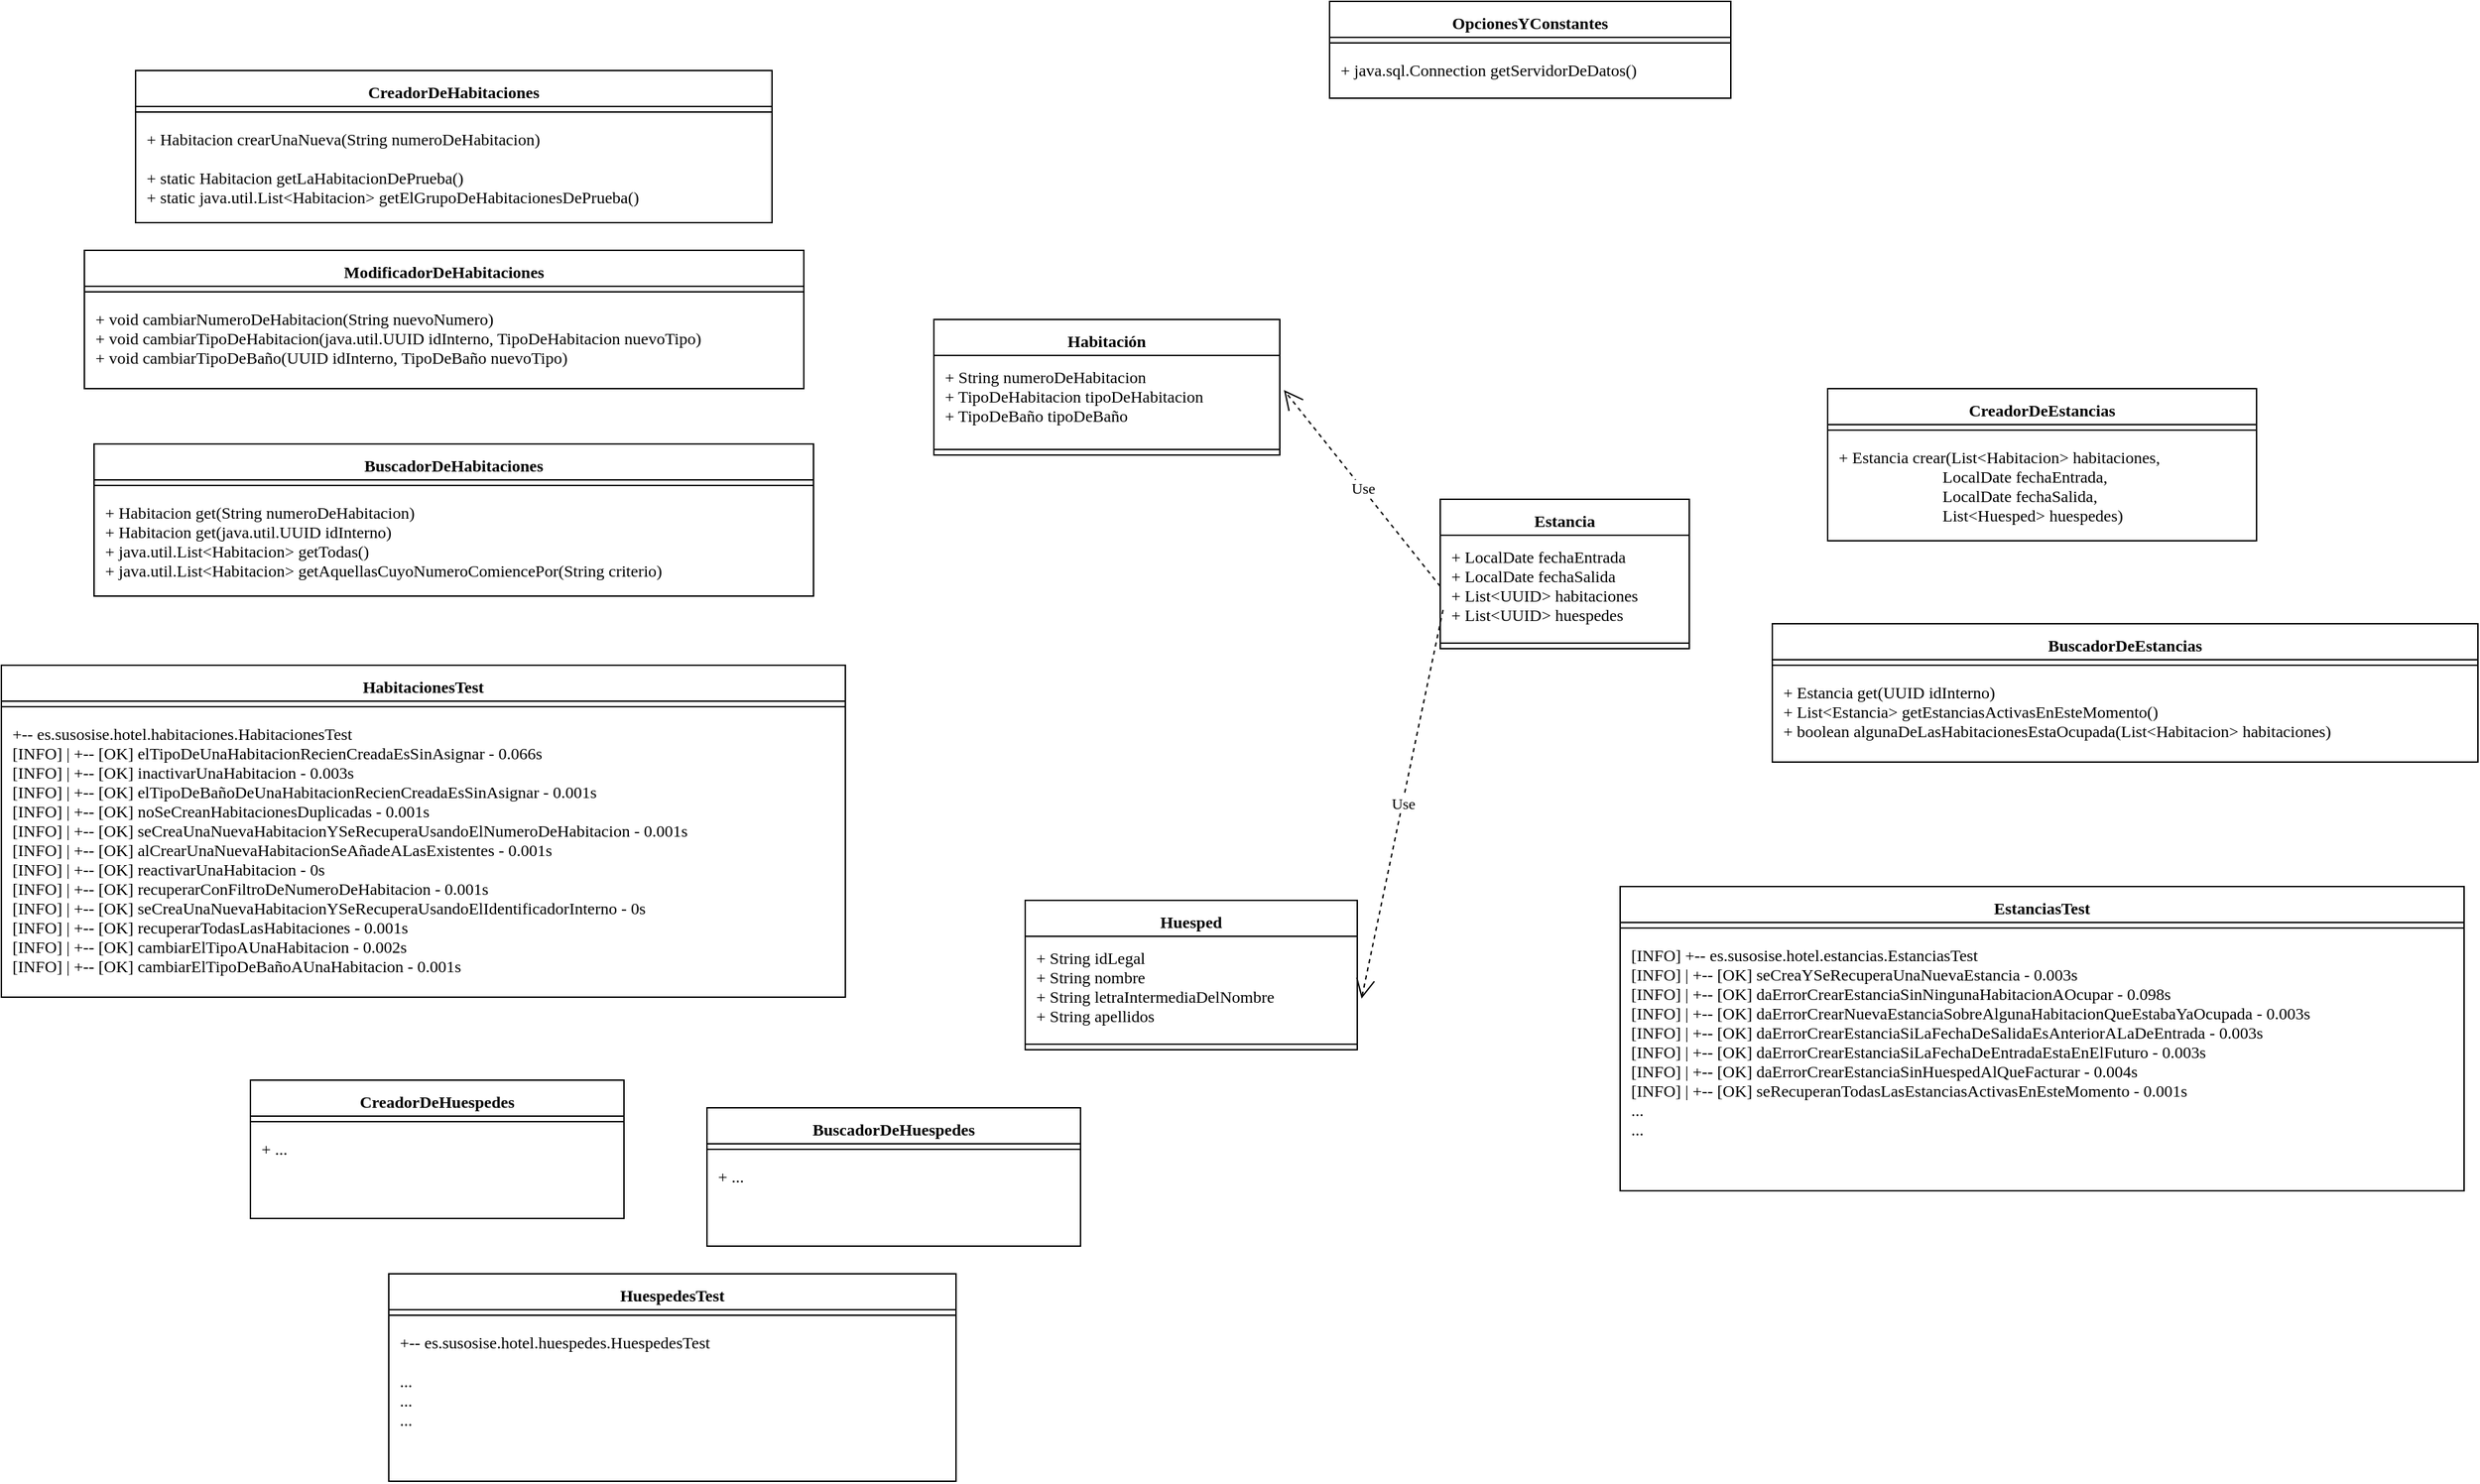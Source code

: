 <mxfile version="17.4.2" type="device"><diagram id="C5RBs43oDa-KdzZeNtuy" name="Page-1"><mxGraphModel dx="2169" dy="827" grid="1" gridSize="10" guides="1" tooltips="1" connect="1" arrows="1" fold="1" page="1" pageScale="1" pageWidth="827" pageHeight="1169" math="0" shadow="0"><root><mxCell id="WIyWlLk6GJQsqaUBKTNV-0"/><mxCell id="WIyWlLk6GJQsqaUBKTNV-1" parent="WIyWlLk6GJQsqaUBKTNV-0"/><mxCell id="FcjJvpSDxvCTK--CoJ5v-0" value="OpcionesYConstantes" style="swimlane;fontStyle=1;align=center;verticalAlign=top;childLayout=stackLayout;horizontal=1;startSize=26;horizontalStack=0;resizeParent=1;resizeParentMax=0;resizeLast=0;collapsible=1;marginBottom=0;fontFamily=Verdana;spacing=4;" parent="WIyWlLk6GJQsqaUBKTNV-1" vertex="1"><mxGeometry x="450" y="60" width="290" height="70" as="geometry"><mxRectangle x="90" y="585" width="160" height="26" as="alternateBounds"/></mxGeometry></mxCell><mxCell id="FcjJvpSDxvCTK--CoJ5v-2" value="" style="line;strokeWidth=1;fillColor=none;align=left;verticalAlign=middle;spacingTop=-1;spacingLeft=3;spacingRight=3;rotatable=0;labelPosition=right;points=[];portConstraint=eastwest;fontFamily=Verdana;spacing=4;" parent="FcjJvpSDxvCTK--CoJ5v-0" vertex="1"><mxGeometry y="26" width="290" height="8" as="geometry"/></mxCell><mxCell id="FcjJvpSDxvCTK--CoJ5v-3" value="+ java.sql.Connection getServidorDeDatos()" style="text;strokeColor=none;fillColor=none;align=left;verticalAlign=top;spacingLeft=4;spacingRight=4;overflow=hidden;rotatable=0;points=[[0,0.5],[1,0.5]];portConstraint=eastwest;fontFamily=Verdana;spacing=4;" parent="FcjJvpSDxvCTK--CoJ5v-0" vertex="1"><mxGeometry y="34" width="290" height="36" as="geometry"/></mxCell><mxCell id="FcjJvpSDxvCTK--CoJ5v-5" value="Estancia" style="swimlane;fontStyle=1;align=center;verticalAlign=top;childLayout=stackLayout;horizontal=1;startSize=26;horizontalStack=0;resizeParent=1;resizeParentMax=0;resizeLast=0;collapsible=1;marginBottom=0;fontFamily=Verdana;spacing=4;" parent="WIyWlLk6GJQsqaUBKTNV-1" vertex="1"><mxGeometry x="530" y="420" width="180" height="108" as="geometry"/></mxCell><mxCell id="FcjJvpSDxvCTK--CoJ5v-6" value="+ LocalDate fechaEntrada&#10;+ LocalDate fechaSalida&#10;+ List&lt;UUID&gt; habitaciones&#10;+ List&lt;UUID&gt; huespedes" style="text;strokeColor=none;fillColor=none;align=left;verticalAlign=top;spacingLeft=4;spacingRight=4;overflow=hidden;rotatable=0;points=[[0,0.5],[1,0.5]];portConstraint=eastwest;fontFamily=Verdana;spacing=4;" parent="FcjJvpSDxvCTK--CoJ5v-5" vertex="1"><mxGeometry y="26" width="180" height="74" as="geometry"/></mxCell><mxCell id="FcjJvpSDxvCTK--CoJ5v-7" value="" style="line;strokeWidth=1;fillColor=none;align=left;verticalAlign=middle;spacingTop=-1;spacingLeft=3;spacingRight=3;rotatable=0;labelPosition=right;points=[];portConstraint=eastwest;fontFamily=Verdana;spacing=4;" parent="FcjJvpSDxvCTK--CoJ5v-5" vertex="1"><mxGeometry y="100" width="180" height="8" as="geometry"/></mxCell><mxCell id="FcjJvpSDxvCTK--CoJ5v-9" value="CreadorDeEstancias" style="swimlane;fontStyle=1;align=center;verticalAlign=top;childLayout=stackLayout;horizontal=1;startSize=26;horizontalStack=0;resizeParent=1;resizeParentMax=0;resizeLast=0;collapsible=1;marginBottom=0;fontFamily=Verdana;spacing=4;" parent="WIyWlLk6GJQsqaUBKTNV-1" vertex="1"><mxGeometry x="810" y="340" width="310" height="110" as="geometry"><mxRectangle x="90" y="585" width="160" height="26" as="alternateBounds"/></mxGeometry></mxCell><mxCell id="FcjJvpSDxvCTK--CoJ5v-10" value="" style="line;strokeWidth=1;fillColor=none;align=left;verticalAlign=middle;spacingTop=-1;spacingLeft=3;spacingRight=3;rotatable=0;labelPosition=right;points=[];portConstraint=eastwest;fontFamily=Verdana;spacing=4;" parent="FcjJvpSDxvCTK--CoJ5v-9" vertex="1"><mxGeometry y="26" width="310" height="8" as="geometry"/></mxCell><mxCell id="FcjJvpSDxvCTK--CoJ5v-11" value="+ Estancia crear(List&lt;Habitacion&gt; habitaciones, &#10;                         LocalDate fechaEntrada, &#10;                         LocalDate fechaSalida, &#10;                         List&lt;Huesped&gt; huespedes)" style="text;strokeColor=none;fillColor=none;align=left;verticalAlign=top;spacingLeft=4;spacingRight=4;overflow=hidden;rotatable=0;points=[[0,0.5],[1,0.5]];portConstraint=eastwest;fontFamily=Verdana;spacing=4;" parent="FcjJvpSDxvCTK--CoJ5v-9" vertex="1"><mxGeometry y="34" width="310" height="76" as="geometry"/></mxCell><mxCell id="FcjJvpSDxvCTK--CoJ5v-12" value="BuscadorDeEstancias" style="swimlane;fontStyle=1;align=center;verticalAlign=top;childLayout=stackLayout;horizontal=1;startSize=26;horizontalStack=0;resizeParent=1;resizeParentMax=0;resizeLast=0;collapsible=1;marginBottom=0;fontFamily=Verdana;spacing=4;" parent="WIyWlLk6GJQsqaUBKTNV-1" vertex="1"><mxGeometry x="770" y="510" width="510" height="100" as="geometry"><mxRectangle x="90" y="585" width="160" height="26" as="alternateBounds"/></mxGeometry></mxCell><mxCell id="FcjJvpSDxvCTK--CoJ5v-13" value="" style="line;strokeWidth=1;fillColor=none;align=left;verticalAlign=middle;spacingTop=-1;spacingLeft=3;spacingRight=3;rotatable=0;labelPosition=right;points=[];portConstraint=eastwest;fontFamily=Verdana;spacing=4;" parent="FcjJvpSDxvCTK--CoJ5v-12" vertex="1"><mxGeometry y="26" width="510" height="8" as="geometry"/></mxCell><mxCell id="FcjJvpSDxvCTK--CoJ5v-14" value="+ Estancia get(UUID idInterno)&#10;+ List&lt;Estancia&gt; getEstanciasActivasEnEsteMomento()&#10;+ boolean algunaDeLasHabitacionesEstaOcupada(List&lt;Habitacion&gt; habitaciones)&#10;&#10;" style="text;strokeColor=none;fillColor=none;align=left;verticalAlign=top;spacingLeft=4;spacingRight=4;overflow=hidden;rotatable=0;points=[[0,0.5],[1,0.5]];portConstraint=eastwest;fontFamily=Verdana;spacing=4;" parent="FcjJvpSDxvCTK--CoJ5v-12" vertex="1"><mxGeometry y="34" width="510" height="66" as="geometry"/></mxCell><mxCell id="FcjJvpSDxvCTK--CoJ5v-15" value="Habitación" style="swimlane;fontStyle=1;align=center;verticalAlign=top;childLayout=stackLayout;horizontal=1;startSize=26;horizontalStack=0;resizeParent=1;resizeParentMax=0;resizeLast=0;collapsible=1;marginBottom=0;fontFamily=Verdana;spacing=4;" parent="WIyWlLk6GJQsqaUBKTNV-1" vertex="1"><mxGeometry x="164" y="290" width="250" height="98" as="geometry"/></mxCell><mxCell id="FcjJvpSDxvCTK--CoJ5v-16" value="+ String numeroDeHabitacion&#10;+ TipoDeHabitacion tipoDeHabitacion&#10;+ TipoDeBaño tipoDeBaño&#10;&#10;" style="text;strokeColor=none;fillColor=none;align=left;verticalAlign=top;spacingLeft=4;spacingRight=4;overflow=hidden;rotatable=0;points=[[0,0.5],[1,0.5]];portConstraint=eastwest;fontFamily=Verdana;spacing=4;" parent="FcjJvpSDxvCTK--CoJ5v-15" vertex="1"><mxGeometry y="26" width="250" height="64" as="geometry"/></mxCell><mxCell id="FcjJvpSDxvCTK--CoJ5v-17" value="" style="line;strokeWidth=1;fillColor=none;align=left;verticalAlign=middle;spacingTop=-1;spacingLeft=3;spacingRight=3;rotatable=0;labelPosition=right;points=[];portConstraint=eastwest;fontFamily=Verdana;spacing=4;" parent="FcjJvpSDxvCTK--CoJ5v-15" vertex="1"><mxGeometry y="90" width="250" height="8" as="geometry"/></mxCell><mxCell id="FcjJvpSDxvCTK--CoJ5v-18" value="CreadorDeHabitaciones" style="swimlane;fontStyle=1;align=center;verticalAlign=top;childLayout=stackLayout;horizontal=1;startSize=26;horizontalStack=0;resizeParent=1;resizeParentMax=0;resizeLast=0;collapsible=1;marginBottom=0;fontFamily=Verdana;spacing=4;" parent="WIyWlLk6GJQsqaUBKTNV-1" vertex="1"><mxGeometry x="-413" y="110" width="460" height="110" as="geometry"><mxRectangle x="90" y="585" width="160" height="26" as="alternateBounds"/></mxGeometry></mxCell><mxCell id="FcjJvpSDxvCTK--CoJ5v-19" value="" style="line;strokeWidth=1;fillColor=none;align=left;verticalAlign=middle;spacingTop=-1;spacingLeft=3;spacingRight=3;rotatable=0;labelPosition=right;points=[];portConstraint=eastwest;fontFamily=Verdana;spacing=4;" parent="FcjJvpSDxvCTK--CoJ5v-18" vertex="1"><mxGeometry y="26" width="460" height="8" as="geometry"/></mxCell><mxCell id="FcjJvpSDxvCTK--CoJ5v-20" value="+ Habitacion crearUnaNueva(String numeroDeHabitacion)&#10;&#10;+ static Habitacion getLaHabitacionDePrueba()&#10;+ static java.util.List&lt;Habitacion&gt; getElGrupoDeHabitacionesDePrueba()" style="text;strokeColor=none;fillColor=none;align=left;verticalAlign=top;spacingLeft=4;spacingRight=4;overflow=hidden;rotatable=0;points=[[0,0.5],[1,0.5]];portConstraint=eastwest;fontFamily=Verdana;spacing=4;" parent="FcjJvpSDxvCTK--CoJ5v-18" vertex="1"><mxGeometry y="34" width="460" height="76" as="geometry"/></mxCell><mxCell id="FcjJvpSDxvCTK--CoJ5v-21" value="BuscadorDeHabitaciones" style="swimlane;fontStyle=1;align=center;verticalAlign=top;childLayout=stackLayout;horizontal=1;startSize=26;horizontalStack=0;resizeParent=1;resizeParentMax=0;resizeLast=0;collapsible=1;marginBottom=0;fontFamily=Verdana;spacing=4;" parent="WIyWlLk6GJQsqaUBKTNV-1" vertex="1"><mxGeometry x="-443" y="380" width="520" height="110" as="geometry"><mxRectangle x="90" y="585" width="160" height="26" as="alternateBounds"/></mxGeometry></mxCell><mxCell id="FcjJvpSDxvCTK--CoJ5v-22" value="" style="line;strokeWidth=1;fillColor=none;align=left;verticalAlign=middle;spacingTop=-1;spacingLeft=3;spacingRight=3;rotatable=0;labelPosition=right;points=[];portConstraint=eastwest;fontFamily=Verdana;spacing=4;" parent="FcjJvpSDxvCTK--CoJ5v-21" vertex="1"><mxGeometry y="26" width="520" height="8" as="geometry"/></mxCell><mxCell id="FcjJvpSDxvCTK--CoJ5v-23" value="+ Habitacion get(String numeroDeHabitacion)&#10;+ Habitacion get(java.util.UUID idInterno)&#10;+ java.util.List&lt;Habitacion&gt; getTodas()&#10;+ java.util.List&lt;Habitacion&gt; getAquellasCuyoNumeroComiencePor(String criterio)&#10;&#10;" style="text;strokeColor=none;fillColor=none;align=left;verticalAlign=top;spacingLeft=4;spacingRight=4;overflow=hidden;rotatable=0;points=[[0,0.5],[1,0.5]];portConstraint=eastwest;fontFamily=Verdana;spacing=4;" parent="FcjJvpSDxvCTK--CoJ5v-21" vertex="1"><mxGeometry y="34" width="520" height="76" as="geometry"/></mxCell><mxCell id="FcjJvpSDxvCTK--CoJ5v-24" value="ModificadorDeHabitaciones" style="swimlane;fontStyle=1;align=center;verticalAlign=top;childLayout=stackLayout;horizontal=1;startSize=26;horizontalStack=0;resizeParent=1;resizeParentMax=0;resizeLast=0;collapsible=1;marginBottom=0;fontFamily=Verdana;spacing=4;" parent="WIyWlLk6GJQsqaUBKTNV-1" vertex="1"><mxGeometry x="-450" y="240" width="520" height="100" as="geometry"><mxRectangle x="90" y="585" width="160" height="26" as="alternateBounds"/></mxGeometry></mxCell><mxCell id="FcjJvpSDxvCTK--CoJ5v-25" value="" style="line;strokeWidth=1;fillColor=none;align=left;verticalAlign=middle;spacingTop=-1;spacingLeft=3;spacingRight=3;rotatable=0;labelPosition=right;points=[];portConstraint=eastwest;fontFamily=Verdana;spacing=4;" parent="FcjJvpSDxvCTK--CoJ5v-24" vertex="1"><mxGeometry y="26" width="520" height="8" as="geometry"/></mxCell><mxCell id="FcjJvpSDxvCTK--CoJ5v-26" value="+ void cambiarNumeroDeHabitacion(String nuevoNumero)&#10;+ void cambiarTipoDeHabitacion(java.util.UUID idInterno, TipoDeHabitacion nuevoTipo)&#10;+ void cambiarTipoDeBaño(UUID idInterno, TipoDeBaño nuevoTipo)" style="text;strokeColor=none;fillColor=none;align=left;verticalAlign=top;spacingLeft=4;spacingRight=4;overflow=hidden;rotatable=0;points=[[0,0.5],[1,0.5]];portConstraint=eastwest;fontFamily=Verdana;spacingBottom=0;spacing=4;" parent="FcjJvpSDxvCTK--CoJ5v-24" vertex="1"><mxGeometry y="34" width="520" height="66" as="geometry"/></mxCell><mxCell id="FcjJvpSDxvCTK--CoJ5v-27" value="Huesped" style="swimlane;fontStyle=1;align=center;verticalAlign=top;childLayout=stackLayout;horizontal=1;startSize=26;horizontalStack=0;resizeParent=1;resizeParentMax=0;resizeLast=0;collapsible=1;marginBottom=0;fontFamily=Verdana;spacing=4;spacingBottom=0;" parent="WIyWlLk6GJQsqaUBKTNV-1" vertex="1"><mxGeometry x="230" y="710" width="240" height="108" as="geometry"/></mxCell><mxCell id="FcjJvpSDxvCTK--CoJ5v-28" value="+ String idLegal&#10;+ String nombre&#10;+ String letraIntermediaDelNombre&#10;+ String apellidos" style="text;strokeColor=none;fillColor=none;align=left;verticalAlign=top;spacingLeft=4;spacingRight=4;overflow=hidden;rotatable=0;points=[[0,0.5],[1,0.5]];portConstraint=eastwest;fontFamily=Verdana;spacing=4;spacingTop=0;" parent="FcjJvpSDxvCTK--CoJ5v-27" vertex="1"><mxGeometry y="26" width="240" height="74" as="geometry"/></mxCell><mxCell id="FcjJvpSDxvCTK--CoJ5v-29" value="" style="line;strokeWidth=1;fillColor=none;align=left;verticalAlign=middle;spacingTop=-1;spacingLeft=3;spacingRight=3;rotatable=0;labelPosition=right;points=[];portConstraint=eastwest;fontFamily=Verdana;spacing=4;" parent="FcjJvpSDxvCTK--CoJ5v-27" vertex="1"><mxGeometry y="100" width="240" height="8" as="geometry"/></mxCell><mxCell id="FcjJvpSDxvCTK--CoJ5v-30" value="Use" style="endArrow=open;endSize=12;dashed=1;html=1;rounded=0;fontFamily=Verdana;exitX=0.011;exitY=0.73;exitDx=0;exitDy=0;exitPerimeter=0;entryX=1.013;entryY=0.608;entryDx=0;entryDy=0;entryPerimeter=0;" parent="WIyWlLk6GJQsqaUBKTNV-1" source="FcjJvpSDxvCTK--CoJ5v-6" target="FcjJvpSDxvCTK--CoJ5v-28" edge="1"><mxGeometry width="160" relative="1" as="geometry"><mxPoint x="520" y="600" as="sourcePoint"/><mxPoint x="240" y="340" as="targetPoint"/></mxGeometry></mxCell><mxCell id="FcjJvpSDxvCTK--CoJ5v-31" value="Use" style="endArrow=open;endSize=12;dashed=1;html=1;rounded=0;fontFamily=Verdana;exitX=0;exitY=0.5;exitDx=0;exitDy=0;entryX=1.012;entryY=0.391;entryDx=0;entryDy=0;entryPerimeter=0;" parent="WIyWlLk6GJQsqaUBKTNV-1" source="FcjJvpSDxvCTK--CoJ5v-6" target="FcjJvpSDxvCTK--CoJ5v-16" edge="1"><mxGeometry width="160" relative="1" as="geometry"><mxPoint x="331.98" y="370.02" as="sourcePoint"/><mxPoint x="303.12" y="290.992" as="targetPoint"/></mxGeometry></mxCell><mxCell id="FcjJvpSDxvCTK--CoJ5v-32" value="HabitacionesTest" style="swimlane;fontStyle=1;align=center;verticalAlign=top;childLayout=stackLayout;horizontal=1;startSize=26;horizontalStack=0;resizeParent=1;resizeParentMax=0;resizeLast=0;collapsible=1;marginBottom=0;fontFamily=Verdana;spacing=4;" parent="WIyWlLk6GJQsqaUBKTNV-1" vertex="1"><mxGeometry x="-510" y="540" width="610" height="240" as="geometry"><mxRectangle x="90" y="585" width="160" height="26" as="alternateBounds"/></mxGeometry></mxCell><mxCell id="FcjJvpSDxvCTK--CoJ5v-33" value="" style="line;strokeWidth=1;fillColor=none;align=left;verticalAlign=middle;spacingTop=-1;spacingLeft=3;spacingRight=3;rotatable=0;labelPosition=right;points=[];portConstraint=eastwest;fontFamily=Verdana;spacing=4;" parent="FcjJvpSDxvCTK--CoJ5v-32" vertex="1"><mxGeometry y="26" width="610" height="8" as="geometry"/></mxCell><mxCell id="FcjJvpSDxvCTK--CoJ5v-34" value="+-- es.susosise.hotel.habitaciones.HabitacionesTest&#10;[INFO] | +-- [OK] elTipoDeUnaHabitacionRecienCreadaEsSinAsignar - 0.066s&#10;[INFO] | +-- [OK] inactivarUnaHabitacion - 0.003s&#10;[INFO] | +-- [OK] elTipoDeBañoDeUnaHabitacionRecienCreadaEsSinAsignar - 0.001s&#10;[INFO] | +-- [OK] noSeCreanHabitacionesDuplicadas - 0.001s&#10;[INFO] | +-- [OK] seCreaUnaNuevaHabitacionYSeRecuperaUsandoElNumeroDeHabitacion - 0.001s&#10;[INFO] | +-- [OK] alCrearUnaNuevaHabitacionSeAñadeALasExistentes - 0.001s&#10;[INFO] | +-- [OK] reactivarUnaHabitacion - 0s&#10;[INFO] | +-- [OK] recuperarConFiltroDeNumeroDeHabitacion - 0.001s&#10;[INFO] | +-- [OK] seCreaUnaNuevaHabitacionYSeRecuperaUsandoElIdentificadorInterno - 0s&#10;[INFO] | +-- [OK] recuperarTodasLasHabitaciones - 0.001s&#10;[INFO] | +-- [OK] cambiarElTipoAUnaHabitacion - 0.002s&#10;[INFO] | +-- [OK] cambiarElTipoDeBañoAUnaHabitacion - 0.001s&#10;" style="text;strokeColor=none;fillColor=none;align=left;verticalAlign=top;spacingLeft=4;spacingRight=4;overflow=hidden;rotatable=0;points=[[0,0.5],[1,0.5]];portConstraint=eastwest;fontFamily=Verdana;spacing=4;" parent="FcjJvpSDxvCTK--CoJ5v-32" vertex="1"><mxGeometry y="34" width="610" height="206" as="geometry"/></mxCell><mxCell id="FcjJvpSDxvCTK--CoJ5v-35" value="EstanciasTest" style="swimlane;fontStyle=1;align=center;verticalAlign=top;childLayout=stackLayout;horizontal=1;startSize=26;horizontalStack=0;resizeParent=1;resizeParentMax=0;resizeLast=0;collapsible=1;marginBottom=0;fontFamily=Verdana;spacing=4;" parent="WIyWlLk6GJQsqaUBKTNV-1" vertex="1"><mxGeometry x="660" y="700" width="610" height="220" as="geometry"><mxRectangle x="90" y="585" width="160" height="26" as="alternateBounds"/></mxGeometry></mxCell><mxCell id="FcjJvpSDxvCTK--CoJ5v-36" value="" style="line;strokeWidth=1;fillColor=none;align=left;verticalAlign=middle;spacingTop=-1;spacingLeft=3;spacingRight=3;rotatable=0;labelPosition=right;points=[];portConstraint=eastwest;fontFamily=Verdana;spacing=4;" parent="FcjJvpSDxvCTK--CoJ5v-35" vertex="1"><mxGeometry y="26" width="610" height="8" as="geometry"/></mxCell><mxCell id="FcjJvpSDxvCTK--CoJ5v-37" value="[INFO] +-- es.susosise.hotel.estancias.EstanciasTest&#10;[INFO] | +-- [OK] seCreaYSeRecuperaUnaNuevaEstancia - 0.003s&#10;[INFO] | +-- [OK] daErrorCrearEstanciaSinNingunaHabitacionAOcupar - 0.098s&#10;[INFO] | +-- [OK] daErrorCrearNuevaEstanciaSobreAlgunaHabitacionQueEstabaYaOcupada - 0.003s&#10;[INFO] | +-- [OK] daErrorCrearEstanciaSiLaFechaDeSalidaEsAnteriorALaDeEntrada - 0.003s&#10;[INFO] | +-- [OK] daErrorCrearEstanciaSiLaFechaDeEntradaEstaEnElFuturo - 0.003s&#10;[INFO] | +-- [OK] daErrorCrearEstanciaSinHuespedAlQueFacturar - 0.004s&#10;[INFO] | +-- [OK] seRecuperanTodasLasEstanciasActivasEnEsteMomento - 0.001s&#10;...&#10;..." style="text;strokeColor=none;fillColor=none;align=left;verticalAlign=top;spacingLeft=4;spacingRight=4;overflow=hidden;rotatable=0;points=[[0,0.5],[1,0.5]];portConstraint=eastwest;fontFamily=Verdana;spacing=4;" parent="FcjJvpSDxvCTK--CoJ5v-35" vertex="1"><mxGeometry y="34" width="610" height="186" as="geometry"/></mxCell><mxCell id="FcjJvpSDxvCTK--CoJ5v-38" value="HuespedesTest" style="swimlane;fontStyle=1;align=center;verticalAlign=top;childLayout=stackLayout;horizontal=1;startSize=26;horizontalStack=0;resizeParent=1;resizeParentMax=0;resizeLast=0;collapsible=1;marginBottom=0;fontFamily=Verdana;spacing=4;" parent="WIyWlLk6GJQsqaUBKTNV-1" vertex="1"><mxGeometry x="-230" y="980" width="410" height="150" as="geometry"><mxRectangle x="90" y="585" width="160" height="26" as="alternateBounds"/></mxGeometry></mxCell><mxCell id="FcjJvpSDxvCTK--CoJ5v-39" value="" style="line;strokeWidth=1;fillColor=none;align=left;verticalAlign=middle;spacingTop=-1;spacingLeft=3;spacingRight=3;rotatable=0;labelPosition=right;points=[];portConstraint=eastwest;fontFamily=Verdana;spacing=4;" parent="FcjJvpSDxvCTK--CoJ5v-38" vertex="1"><mxGeometry y="26" width="410" height="8" as="geometry"/></mxCell><mxCell id="FcjJvpSDxvCTK--CoJ5v-40" value="+-- es.susosise.hotel.huespedes.HuespedesTest&#10;&#10;...&#10;...&#10;...&#10;" style="text;strokeColor=none;fillColor=none;align=left;verticalAlign=top;spacingLeft=4;spacingRight=4;overflow=hidden;rotatable=0;points=[[0,0.5],[1,0.5]];portConstraint=eastwest;fontFamily=Verdana;spacing=4;" parent="FcjJvpSDxvCTK--CoJ5v-38" vertex="1"><mxGeometry y="34" width="410" height="116" as="geometry"/></mxCell><mxCell id="FcjJvpSDxvCTK--CoJ5v-41" value="CreadorDeHuespedes" style="swimlane;fontStyle=1;align=center;verticalAlign=top;childLayout=stackLayout;horizontal=1;startSize=26;horizontalStack=0;resizeParent=1;resizeParentMax=0;resizeLast=0;collapsible=1;marginBottom=0;fontFamily=Verdana;spacing=4;" parent="WIyWlLk6GJQsqaUBKTNV-1" vertex="1"><mxGeometry x="-330" y="840" width="270" height="100" as="geometry"><mxRectangle x="90" y="585" width="160" height="26" as="alternateBounds"/></mxGeometry></mxCell><mxCell id="FcjJvpSDxvCTK--CoJ5v-42" value="" style="line;strokeWidth=1;fillColor=none;align=left;verticalAlign=middle;spacingTop=-1;spacingLeft=3;spacingRight=3;rotatable=0;labelPosition=right;points=[];portConstraint=eastwest;fontFamily=Verdana;spacing=4;" parent="FcjJvpSDxvCTK--CoJ5v-41" vertex="1"><mxGeometry y="26" width="270" height="8" as="geometry"/></mxCell><mxCell id="FcjJvpSDxvCTK--CoJ5v-43" value="+ ..." style="text;strokeColor=none;fillColor=none;align=left;verticalAlign=top;spacingLeft=4;spacingRight=4;overflow=hidden;rotatable=0;points=[[0,0.5],[1,0.5]];portConstraint=eastwest;fontFamily=Verdana;spacing=4;" parent="FcjJvpSDxvCTK--CoJ5v-41" vertex="1"><mxGeometry y="34" width="270" height="66" as="geometry"/></mxCell><mxCell id="FcjJvpSDxvCTK--CoJ5v-45" value="BuscadorDeHuespedes" style="swimlane;fontStyle=1;align=center;verticalAlign=top;childLayout=stackLayout;horizontal=1;startSize=26;horizontalStack=0;resizeParent=1;resizeParentMax=0;resizeLast=0;collapsible=1;marginBottom=0;fontFamily=Verdana;spacing=4;" parent="WIyWlLk6GJQsqaUBKTNV-1" vertex="1"><mxGeometry y="860" width="270" height="100" as="geometry"><mxRectangle x="90" y="585" width="160" height="26" as="alternateBounds"/></mxGeometry></mxCell><mxCell id="FcjJvpSDxvCTK--CoJ5v-46" value="" style="line;strokeWidth=1;fillColor=none;align=left;verticalAlign=middle;spacingTop=-1;spacingLeft=3;spacingRight=3;rotatable=0;labelPosition=right;points=[];portConstraint=eastwest;fontFamily=Verdana;spacing=4;" parent="FcjJvpSDxvCTK--CoJ5v-45" vertex="1"><mxGeometry y="26" width="270" height="8" as="geometry"/></mxCell><mxCell id="FcjJvpSDxvCTK--CoJ5v-47" value="+ ..." style="text;strokeColor=none;fillColor=none;align=left;verticalAlign=top;spacingLeft=4;spacingRight=4;overflow=hidden;rotatable=0;points=[[0,0.5],[1,0.5]];portConstraint=eastwest;fontFamily=Verdana;spacing=4;" parent="FcjJvpSDxvCTK--CoJ5v-45" vertex="1"><mxGeometry y="34" width="270" height="66" as="geometry"/></mxCell></root></mxGraphModel></diagram></mxfile>